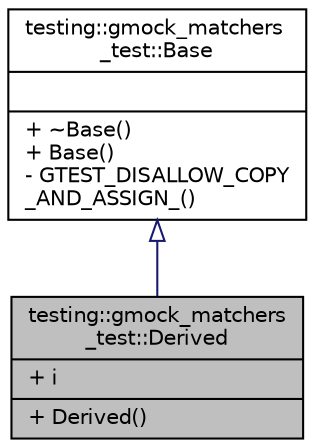 digraph "testing::gmock_matchers_test::Derived"
{
  edge [fontname="Helvetica",fontsize="10",labelfontname="Helvetica",labelfontsize="10"];
  node [fontname="Helvetica",fontsize="10",shape=record];
  Node0 [label="{testing::gmock_matchers\l_test::Derived\n|+ i\l|+ Derived()\l}",height=0.2,width=0.4,color="black", fillcolor="grey75", style="filled", fontcolor="black"];
  Node1 -> Node0 [dir="back",color="midnightblue",fontsize="10",style="solid",arrowtail="onormal",fontname="Helvetica"];
  Node1 [label="{testing::gmock_matchers\l_test::Base\n||+ ~Base()\l+ Base()\l- GTEST_DISALLOW_COPY\l_AND_ASSIGN_()\l}",height=0.2,width=0.4,color="black", fillcolor="white", style="filled",URL="$d8/d7b/classtesting_1_1gmock__matchers__test_1_1_base.html"];
}
